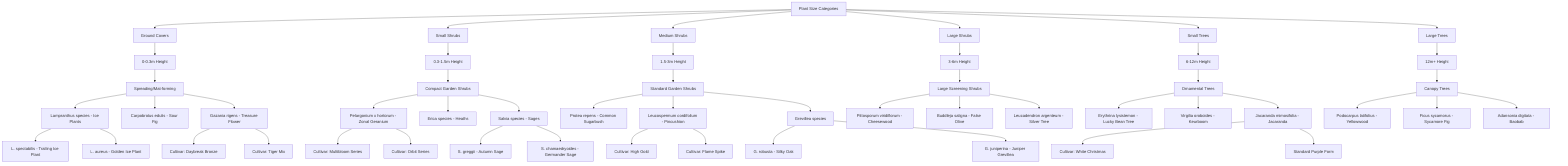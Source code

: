 %% PLANT SIZE CATEGORIES TREE
graph TD
    PSC[Plant Size Categories] --> PSC1[Ground Covers]
    PSC --> PSC2[Small Shrubs]
    PSC --> PSC3[Medium Shrubs]
    PSC --> PSC4[Large Shrubs]
    PSC --> PSC5[Small Trees]
    PSC --> PSC6[Large Trees]
    
    PSC1 --> PSC1a[0-0.3m Height]
    PSC1a --> PSC1a1[Spreading/Mat-forming]
    PSC1a1 --> PSC1a1a[Lampranthus species - Ice Plants]
    PSC1a1a --> PSC1a1a1[L. spectabilis - Trailing Ice Plant]
    PSC1a1a --> PSC1a1a2[L. aureus - Golden Ice Plant]
    PSC1a1 --> PSC1a1b[Carpobrotus edulis - Sour Fig]
    PSC1a1 --> PSC1a1c[Gazania rigens - Treasure Flower]
    PSC1a1c --> PSC1a1c1[Cultivar: Daybreak Bronze]
    PSC1a1c --> PSC1a1c2[Cultivar: Tiger Mix]
    
    PSC2 --> PSC2a[0.3-1.5m Height]
    PSC2a --> PSC2a1[Compact Garden Shrubs]
    PSC2a1 --> PSC2a1a[Pelargonium x hortorum - Zonal Geranium]
    PSC2a1a --> PSC2a1a1[Cultivar: Multibloom Series]
    PSC2a1a --> PSC2a1a2[Cultivar: Orbit Series]
    PSC2a1 --> PSC2a1b[Erica species - Heaths]
    PSC2a1 --> PSC2a1c[Salvia species - Sages]
    PSC2a1c --> PSC2a1c1[S. greggii - Autumn Sage]
    PSC2a1c --> PSC2a1c2[S. chamaedryoides - Germander Sage]
    
    PSC3 --> PSC3a[1.5-3m Height]
    PSC3a --> PSC3a1[Standard Garden Shrubs]
    PSC3a1 --> PSC3a1a[Protea repens - Common Sugarbush]
    PSC3a1 --> PSC3a1b[Leucospermum cordifolium - Pincushion]
    PSC3a1b --> PSC3a1b1[Cultivar: High Gold]
    PSC3a1b --> PSC3a1b2[Cultivar: Flame Spike]
    PSC3a1 --> PSC3a1c[Grevillea species]
    PSC3a1c --> PSC3a1c1[G. robusta - Silky Oak]
    PSC3a1c --> PSC3a1c2[G. juniperina - Juniper Grevillea]
    
    PSC4 --> PSC4a[3-6m Height]
    PSC4a --> PSC4a1[Large Screening Shrubs]
    PSC4a1 --> PSC4a1a[Pittosporum viridiflorum - Cheesewood]
    PSC4a1 --> PSC4a1b[Buddleja saligna - False Olive]
    PSC4a1 --> PSC4a1c[Leucadendron argenteum - Silver Tree]
    
    PSC5 --> PSC5a[6-12m Height]
    PSC5a --> PSC5a1[Ornamental Trees]
    PSC5a1 --> PSC5a1a[Erythrina lysistemon - Lucky Bean Tree]
    PSC5a1 --> PSC5a1b[Virgilia oroboides - Keurboom]
    PSC5a1 --> PSC5a1c[Jacaranda mimosifolia - Jacaranda]
    PSC5a1c --> PSC5a1c1[Cultivar: White Christmas]
    PSC5a1c --> PSC5a1c2[Standard Purple Form]
    
    PSC6 --> PSC6a[12m+ Height]
    PSC6a --> PSC6a1[Canopy Trees]
    PSC6a1 --> PSC6a1a[Podocarpus latifolius - Yellowwood]
    PSC6a1 --> PSC6a1b[Ficus sycamorus - Sycamore Fig]
    PSC6a1 --> PSC6a1c[Adansonia digitata - Baobab]